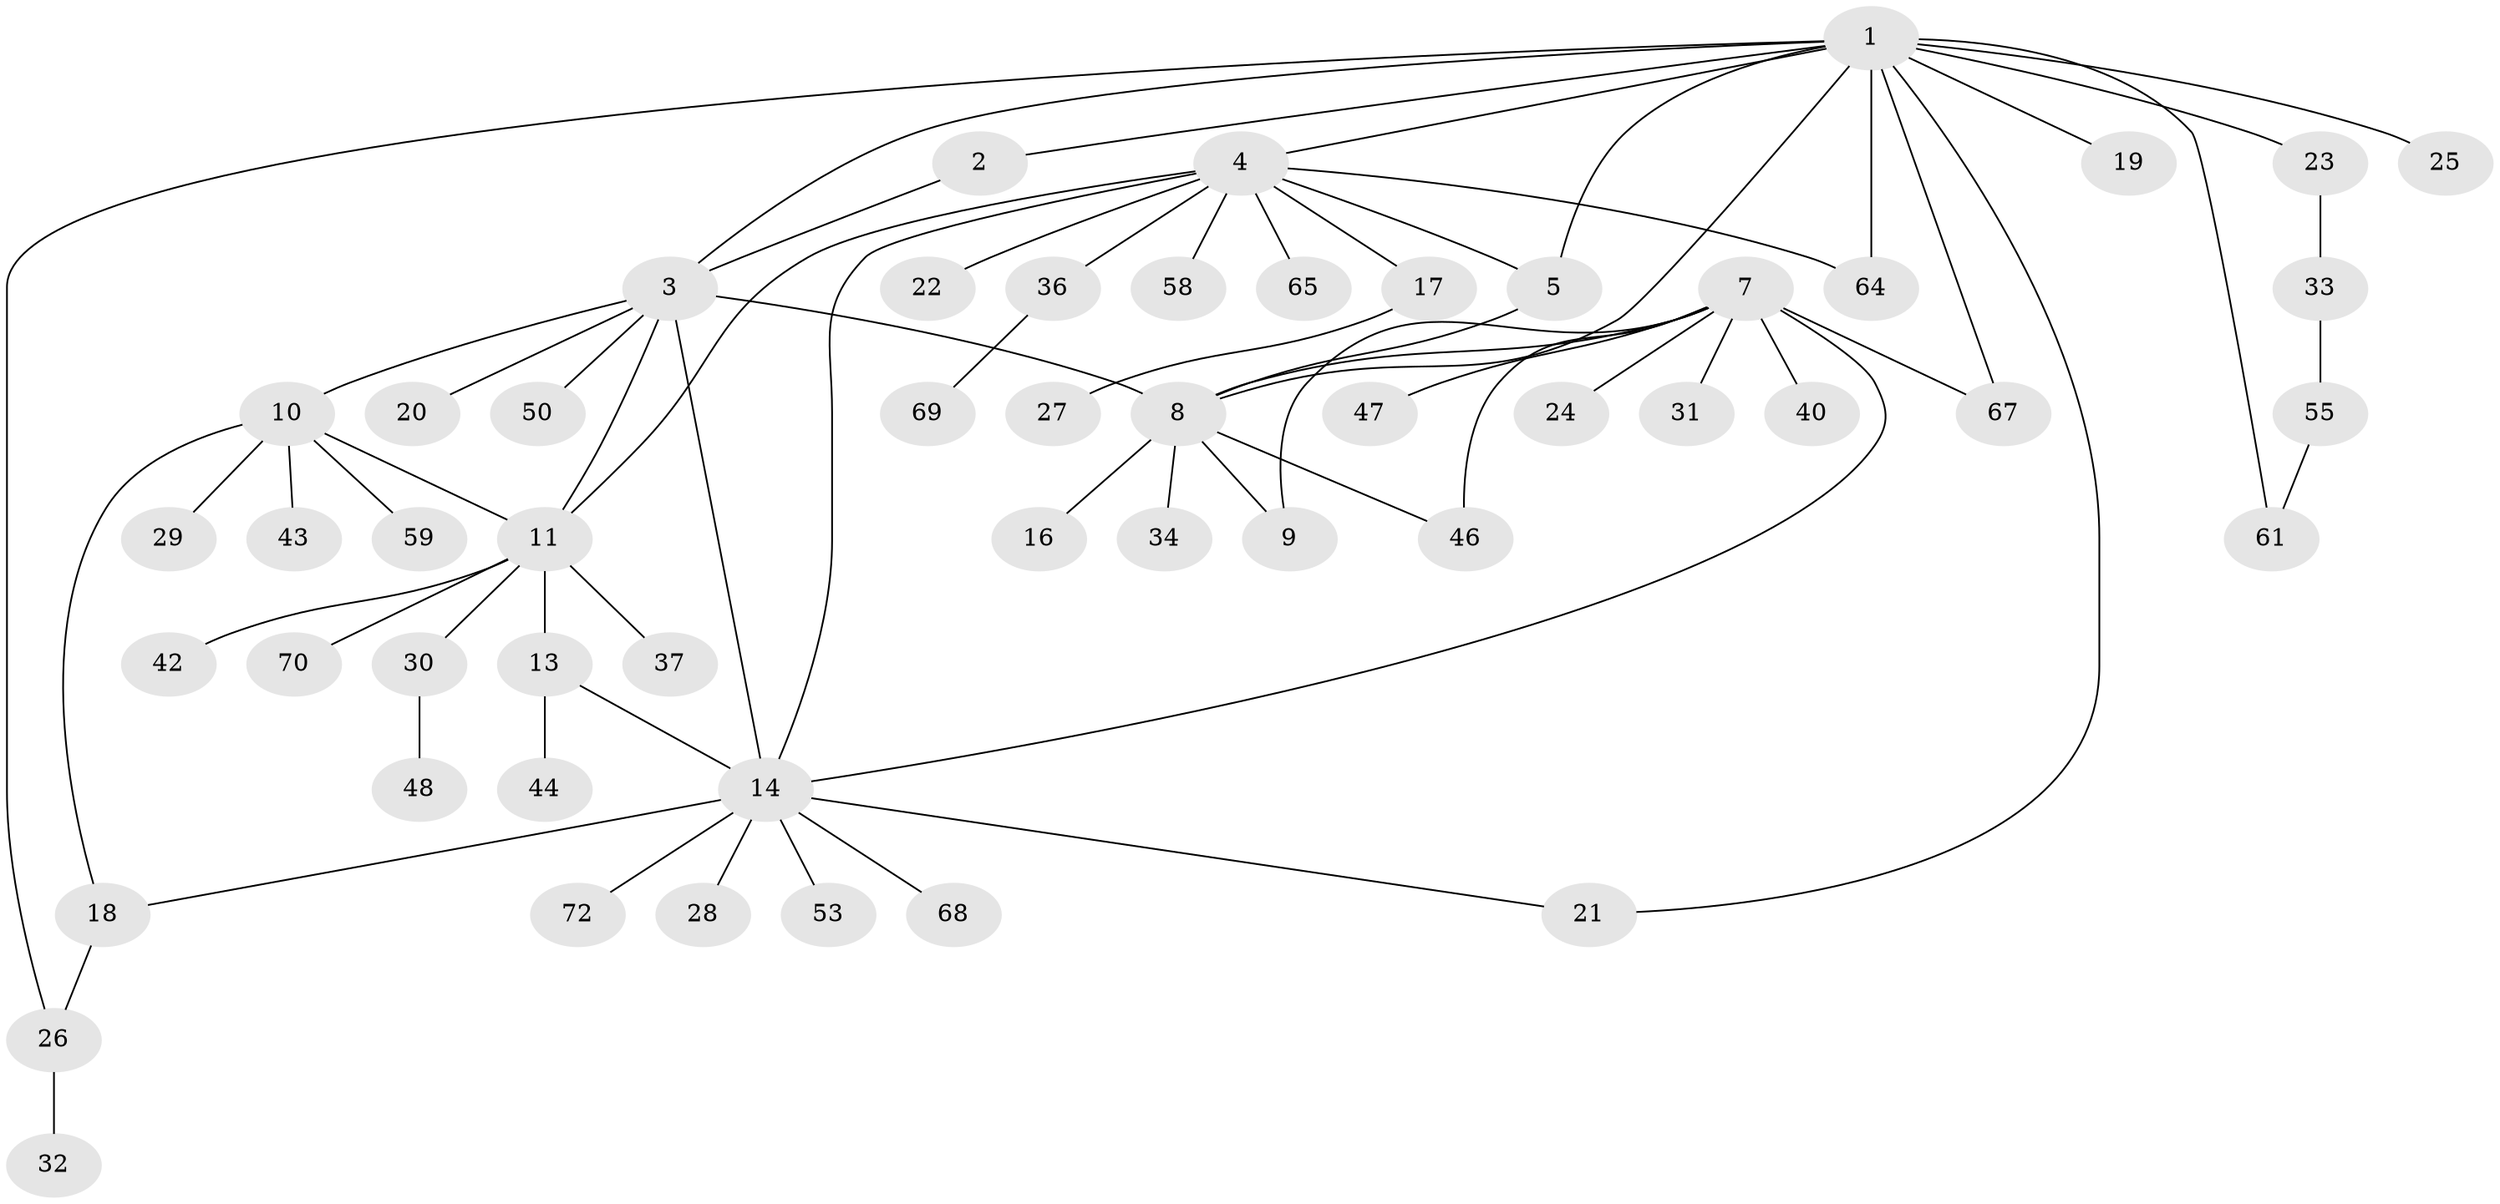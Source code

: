 // Generated by graph-tools (version 1.1) at 2025/24/03/03/25 07:24:11]
// undirected, 53 vertices, 69 edges
graph export_dot {
graph [start="1"]
  node [color=gray90,style=filled];
  1 [super="+6"];
  2;
  3 [super="+12"];
  4 [super="+60"];
  5 [super="+52"];
  7 [super="+54"];
  8 [super="+35"];
  9;
  10 [super="+57"];
  11 [super="+71"];
  13 [super="+56"];
  14 [super="+15"];
  16 [super="+39"];
  17 [super="+66"];
  18 [super="+45"];
  19;
  20;
  21;
  22;
  23;
  24;
  25;
  26 [super="+49"];
  27 [super="+38"];
  28;
  29 [super="+41"];
  30;
  31;
  32;
  33 [super="+51"];
  34;
  36;
  37;
  40;
  42;
  43 [super="+63"];
  44;
  46 [super="+62"];
  47;
  48;
  50;
  53;
  55;
  58;
  59;
  61;
  64;
  65;
  67;
  68;
  69;
  70;
  72;
  1 -- 2;
  1 -- 3;
  1 -- 8;
  1 -- 19;
  1 -- 21;
  1 -- 23;
  1 -- 26;
  1 -- 64;
  1 -- 67;
  1 -- 4;
  1 -- 5;
  1 -- 25;
  1 -- 61;
  2 -- 3;
  3 -- 14;
  3 -- 20;
  3 -- 50;
  3 -- 8 [weight=2];
  3 -- 10;
  3 -- 11;
  4 -- 5;
  4 -- 11;
  4 -- 17;
  4 -- 22;
  4 -- 36;
  4 -- 58;
  4 -- 64;
  4 -- 65;
  4 -- 14;
  5 -- 8;
  7 -- 8;
  7 -- 9;
  7 -- 24;
  7 -- 31;
  7 -- 40;
  7 -- 46 [weight=2];
  7 -- 47;
  7 -- 67;
  7 -- 14;
  8 -- 9;
  8 -- 16;
  8 -- 34;
  8 -- 46;
  10 -- 11;
  10 -- 18;
  10 -- 29;
  10 -- 43;
  10 -- 59;
  11 -- 13;
  11 -- 30;
  11 -- 37;
  11 -- 42;
  11 -- 70;
  13 -- 14 [weight=2];
  13 -- 44;
  14 -- 21;
  14 -- 68;
  14 -- 72;
  14 -- 18;
  14 -- 53;
  14 -- 28;
  17 -- 27;
  18 -- 26;
  23 -- 33;
  26 -- 32;
  30 -- 48;
  33 -- 55;
  36 -- 69;
  55 -- 61;
}
